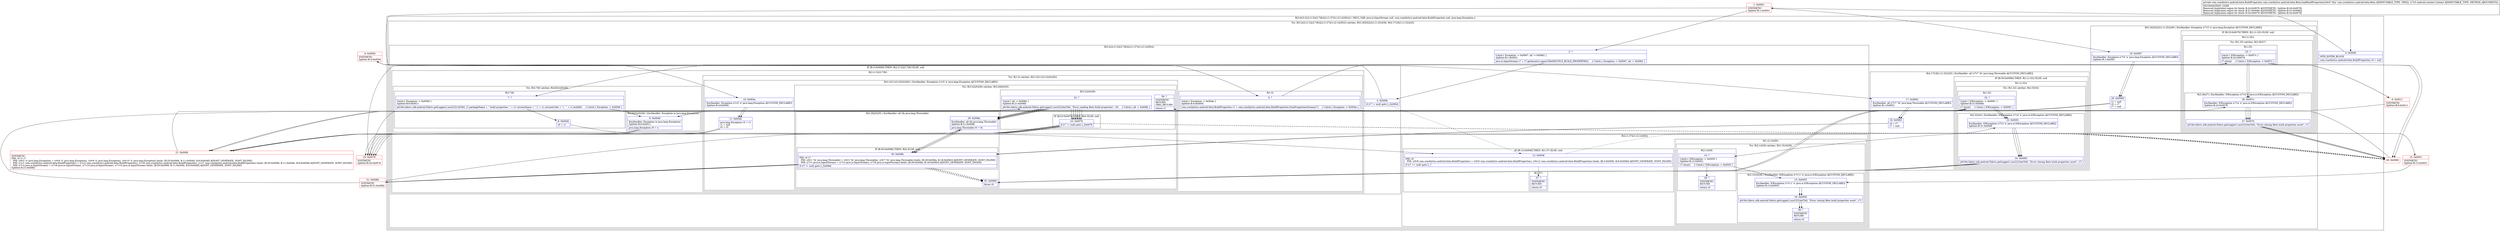 digraph "CFG forcom.crashlytics.android.beta.Beta.loadBuildProperties(Landroid\/content\/Context;)Lcom\/crashlytics\/android\/beta\/BuildProperties;" {
subgraph cluster_Region_1998380938 {
label = "R(2:0|(3:2|(2:(1:5)|(2:7|8))|(2:(1:37)|(1:(2:14|39))))) | DECL_VAR: java.io.InputStream null, com.crashlytics.android.beta.BuildProperties null, java.lang.Exception e\l";
node [shape=record,color=blue];
Node_0 [shape=record,label="{0\:\ 0x0000|MTH_ENTER_BLOCK\l|com.crashlytics.android.beta.BuildProperties r0 = null\l}"];
subgraph cluster_TryCatchRegion_2011442801 {
label = "Try: R(3:2|(2:(1:5)|(2:7|8))|(2:(1:37)|(1:(2:14|39)))) catches: R(5:19|20|22|(1:(1:25))|36), R(4:17|18|(1:(1:32))|35)";
node [shape=record,color=blue];
subgraph cluster_Region_1766877049 {
label = "R(3:2|(2:(1:5)|(2:7|8))|(2:(1:37)|(1:(2:14|39))))";
node [shape=record,color=blue];
Node_2 [shape=record,label="{2\:\ ?|Catch:\{ Exception \-\> 0x0067, all \-\> 0x0062 \}\lSplitter:B:1:0x0001\l|java.io.InputStream r7 = r7.getAssets().open(CRASHLYTICS_BUILD_PROPERTIES)     \/\/ Catch:\{ Exception \-\> 0x0067, all \-\> 0x0062 \}\l}"];
subgraph cluster_IfRegion_1157516530 {
label = "IF [B:3:0x000b] THEN: R(2:(1:5)|(2:7|8)) ELSE: null";
node [shape=record,color=blue];
Node_3 [shape=record,label="{3\:\ 0x000b|if (r7 != null) goto L_0x000d\l}"];
subgraph cluster_Region_1188778697 {
label = "R(2:(1:5)|(2:7|8))";
node [shape=record,color=blue];
subgraph cluster_TryCatchRegion_300500752 {
label = "Try: R(1:5) catches: R(3:10|11|(3:22|(0)|36))";
node [shape=record,color=blue];
subgraph cluster_Region_420003734 {
label = "R(1:5)";
node [shape=record,color=blue];
Node_5 [shape=record,label="{5\:\ ?|Catch:\{ Exception \-\> 0x004a \}\lSplitter:B:4:0x000d\l|com.crashlytics.android.beta.BuildProperties r1 = com.crashlytics.android.beta.BuildProperties.fromPropertiesStream(r7)     \/\/ Catch:\{ Exception \-\> 0x004a \}\l}"];
}
subgraph cluster_Region_1753357159 {
label = "R(3:10|11|(3:22|(0)|36)) | ExcHandler: Exception (r1v5 'e' java.lang.Exception A[CUSTOM_DECLARE])\l";
node [shape=record,color=blue];
Node_10 [shape=record,label="{10\:\ 0x004a|ExcHandler: Exception (r1v5 'e' java.lang.Exception A[CUSTOM_DECLARE])\lSplitter:B:4:0x000d\l}"];
Node_11 [shape=record,label="{11\:\ 0x004b|java.lang.Exception r5 = r1\lr1 = null\lr0 = r5\l}"];
subgraph cluster_TryCatchRegion_1193833722 {
label = "Try: R(3:22|(0)|36) catches: R(3:29|(0)|35)";
node [shape=record,color=blue];
subgraph cluster_Region_1896298801 {
label = "R(3:22|(0)|36)";
node [shape=record,color=blue];
Node_22 [shape=record,label="{22\:\ ?|Catch:\{ all \-\> 0x008a \}\lSplitter:B:21:0x006b\l|p018io.fabric.sdk.android.Fabric.getLogger().mo22224e(TAG, \"Error reading Beta build properties\", r0)     \/\/ Catch:\{ all \-\> 0x008a \}\l}"];
subgraph cluster_IfRegion_1834381506 {
label = "IF [B:23:0x0076] THEN: R(0) ELSE: null";
node [shape=record,color=blue];
Node_23 [shape=record,label="{23\:\ 0x0076|if (r7 != null) goto L_0x0078\l}"];
subgraph cluster_Region_920419263 {
label = "R(0)";
node [shape=record,color=blue];
}
}
Node_36 [shape=record,label="{36\:\ ?|SYNTHETIC\lRETURN\lORIG_RETURN\l|return r1\l}"];
}
subgraph cluster_Region_844580410 {
label = "R(3:29|(0)|35) | ExcHandler: all (th java.lang.Throwable)\l";
node [shape=record,color=blue];
Node_29 [shape=record,label="{29\:\ 0x008a|ExcHandler: all (th java.lang.Throwable)\lSplitter:B:21:0x006b\l|java.lang.Throwable r0 = th\l}"];
subgraph cluster_IfRegion_2052141040 {
label = "IF [B:30:0x008b] THEN: R(0) ELSE: null";
node [shape=record,color=blue];
Node_30 [shape=record,label="{30\:\ 0x008b|PHI: r0 r7 \l  PHI: (r0v1 'th' java.lang.Throwable) = (r0v3 'th' java.lang.Throwable), (r0v7 'th' java.lang.Throwable) binds: [B:29:0x008a, B:18:0x0063] A[DONT_GENERATE, DONT_INLINE]\l  PHI: (r7v1 java.io.InputStream) = (r7v3 java.io.InputStream), (r7v8 java.io.InputStream) binds: [B:29:0x008a, B:18:0x0063] A[DONT_GENERATE, DONT_INLINE]\l|if (r7 != null) goto L_0x008d\l}"];
subgraph cluster_Region_618631192 {
label = "R(0)";
node [shape=record,color=blue];
}
}
Node_35 [shape=record,label="{35\:\ 0x009d|throw r0\l}"];
}
}
}
}
subgraph cluster_TryCatchRegion_1904940735 {
label = "Try: R(2:7|8) catches: R(4:9|22|(0)|36)";
node [shape=record,color=blue];
subgraph cluster_Region_787906597 {
label = "R(2:7|8)";
node [shape=record,color=blue];
Node_7 [shape=record,label="{7\:\ ?|Catch:\{ Exception \-\> 0x0048 \}\lSplitter:B:6:0x0011\l|p018io.fabric.sdk.android.Fabric.getLogger().mo22221d(TAG, r1.packageName + \" build properties: \" + r1.versionName + \" (\" + r1.versionCode + \") \- \" + r1.buildId)     \/\/ Catch:\{ Exception \-\> 0x0048 \}\l}"];
Node_8 [shape=record,label="{8\:\ 0x0046|r0 = r1\l}"];
}
subgraph cluster_Region_559303119 {
label = "R(4:9|22|(0)|36) | ExcHandler: Exception (e java.lang.Exception)\l";
node [shape=record,color=blue];
Node_9 [shape=record,label="{9\:\ 0x0048|ExcHandler: Exception (e java.lang.Exception)\lSplitter:B:6:0x0011\l|java.lang.Exception r0 = e\l}"];
Node_22 [shape=record,label="{22\:\ ?|Catch:\{ all \-\> 0x008a \}\lSplitter:B:21:0x006b\l|p018io.fabric.sdk.android.Fabric.getLogger().mo22224e(TAG, \"Error reading Beta build properties\", r0)     \/\/ Catch:\{ all \-\> 0x008a \}\l}"];
subgraph cluster_IfRegion_2045110306 {
label = "IF [B:23:0x0076] THEN: R(0) ELSE: null";
node [shape=record,color=blue];
Node_23 [shape=record,label="{23\:\ 0x0076|if (r7 != null) goto L_0x0078\l}"];
subgraph cluster_Region_171468353 {
label = "R(0)";
node [shape=record,color=blue];
}
}
Node_36 [shape=record,label="{36\:\ ?|SYNTHETIC\lRETURN\lORIG_RETURN\l|return r1\l}"];
}
}
}
}
subgraph cluster_Region_1388279886 {
label = "R(2:(1:37)|(1:(2:14|39)))";
node [shape=record,color=blue];
subgraph cluster_IfRegion_2074649160 {
label = "IF [B:12:0x004f] THEN: R(1:37) ELSE: null";
node [shape=record,color=blue];
Node_12 [shape=record,label="{12\:\ 0x004f|PHI: r0 \l  PHI: (r0v8 com.crashlytics.android.beta.BuildProperties) = (r0v0 com.crashlytics.android.beta.BuildProperties), (r0v12 com.crashlytics.android.beta.BuildProperties) binds: [B:3:0x000b, B:8:0x0046] A[DONT_GENERATE, DONT_INLINE]\l|if (r7 == null) goto L_?\l}"];
subgraph cluster_Region_494507882 {
label = "R(1:37)";
node [shape=record,color=blue];
Node_37 [shape=record,label="{37\:\ ?|SYNTHETIC\lRETURN\l|return r0\l}"];
}
}
subgraph cluster_Region_760934887 {
label = "R(1:(2:14|39))";
node [shape=record,color=blue];
subgraph cluster_TryCatchRegion_1679396963 {
label = "Try: R(2:14|39) catches: R(3:15|16|38)";
node [shape=record,color=blue];
subgraph cluster_Region_683047045 {
label = "R(2:14|39)";
node [shape=record,color=blue];
Node_14 [shape=record,label="{14\:\ ?|Catch:\{ IOException \-\> 0x0055 \}\lSplitter:B:13:0x0051\l|r7.close()     \/\/ Catch:\{ IOException \-\> 0x0055 \}\l}"];
Node_39 [shape=record,label="{39\:\ ?|SYNTHETIC\lRETURN\l|return r0\l}"];
}
subgraph cluster_Region_960959126 {
label = "R(3:15|16|38) | ExcHandler: IOException (r7v11 'e' java.io.IOException A[CUSTOM_DECLARE])\l";
node [shape=record,color=blue];
Node_15 [shape=record,label="{15\:\ 0x0055|ExcHandler: IOException (r7v11 'e' java.io.IOException A[CUSTOM_DECLARE])\lSplitter:B:13:0x0051\l}"];
Node_16 [shape=record,label="{16\:\ 0x0056|p018io.fabric.sdk.android.Fabric.getLogger().mo22224e(TAG, \"Error closing Beta build properties asset\", r7)\l}"];
Node_38 [shape=record,label="{38\:\ ?|SYNTHETIC\lRETURN\l|return r0\l}"];
}
}
}
}
}
subgraph cluster_Region_589974067 {
label = "R(5:19|20|22|(1:(1:25))|36) | ExcHandler: Exception (r7v5 'e' java.lang.Exception A[CUSTOM_DECLARE])\l";
node [shape=record,color=blue];
Node_19 [shape=record,label="{19\:\ 0x0067|ExcHandler: Exception (r7v5 'e' java.lang.Exception A[CUSTOM_DECLARE])\lSplitter:B:1:0x0001\l}"];
Node_20 [shape=record,label="{20\:\ 0x0068|r1 = null\lr0 = r7\lr7 = null\l}"];
Node_22 [shape=record,label="{22\:\ ?|Catch:\{ all \-\> 0x008a \}\lSplitter:B:21:0x006b\l|p018io.fabric.sdk.android.Fabric.getLogger().mo22224e(TAG, \"Error reading Beta build properties\", r0)     \/\/ Catch:\{ all \-\> 0x008a \}\l}"];
subgraph cluster_IfRegion_1305340326 {
label = "IF [B:23:0x0076] THEN: R(1:(1:25)) ELSE: null";
node [shape=record,color=blue];
Node_23 [shape=record,label="{23\:\ 0x0076|if (r7 != null) goto L_0x0078\l}"];
subgraph cluster_Region_1934207157 {
label = "R(1:(1:25))";
node [shape=record,color=blue];
subgraph cluster_TryCatchRegion_157723378 {
label = "Try: R(1:25) catches: R(2:26|27)";
node [shape=record,color=blue];
subgraph cluster_Region_559200565 {
label = "R(1:25)";
node [shape=record,color=blue];
Node_25 [shape=record,label="{25\:\ ?|Catch:\{ IOException \-\> 0x007c \}\lSplitter:B:24:0x0078\l|r7.close()     \/\/ Catch:\{ IOException \-\> 0x007c \}\l}"];
}
subgraph cluster_Region_58127456 {
label = "R(2:26|27) | ExcHandler: IOException (r7v4 'e' java.io.IOException A[CUSTOM_DECLARE])\l";
node [shape=record,color=blue];
Node_26 [shape=record,label="{26\:\ 0x007c|ExcHandler: IOException (r7v4 'e' java.io.IOException A[CUSTOM_DECLARE])\lSplitter:B:24:0x0078\l}"];
Node_27 [shape=record,label="{27\:\ 0x007d|p018io.fabric.sdk.android.Fabric.getLogger().mo22224e(TAG, \"Error closing Beta build properties asset\", r7)\l}"];
}
}
}
}
Node_36 [shape=record,label="{36\:\ ?|SYNTHETIC\lRETURN\lORIG_RETURN\l|return r1\l}"];
}
subgraph cluster_Region_1924750331 {
label = "R(4:17|18|(1:(1:32))|35) | ExcHandler: all (r7v7 'th' java.lang.Throwable A[CUSTOM_DECLARE])\l";
node [shape=record,color=blue];
Node_17 [shape=record,label="{17\:\ 0x0062|ExcHandler: all (r7v7 'th' java.lang.Throwable A[CUSTOM_DECLARE])\lSplitter:B:1:0x0001\l}"];
Node_18 [shape=record,label="{18\:\ 0x0063|r0 = r7\lr7 = null\l}"];
subgraph cluster_IfRegion_1036318907 {
label = "IF [B:30:0x008b] THEN: R(1:(1:32)) ELSE: null";
node [shape=record,color=blue];
Node_30 [shape=record,label="{30\:\ 0x008b|PHI: r0 r7 \l  PHI: (r0v1 'th' java.lang.Throwable) = (r0v3 'th' java.lang.Throwable), (r0v7 'th' java.lang.Throwable) binds: [B:29:0x008a, B:18:0x0063] A[DONT_GENERATE, DONT_INLINE]\l  PHI: (r7v1 java.io.InputStream) = (r7v3 java.io.InputStream), (r7v8 java.io.InputStream) binds: [B:29:0x008a, B:18:0x0063] A[DONT_GENERATE, DONT_INLINE]\l|if (r7 != null) goto L_0x008d\l}"];
subgraph cluster_Region_30008523 {
label = "R(1:(1:32))";
node [shape=record,color=blue];
subgraph cluster_TryCatchRegion_89159894 {
label = "Try: R(1:32) catches: R(2:33|34)";
node [shape=record,color=blue];
subgraph cluster_Region_825313768 {
label = "R(1:32)";
node [shape=record,color=blue];
Node_32 [shape=record,label="{32\:\ ?|Catch:\{ IOException \-\> 0x0091 \}\lSplitter:B:31:0x008d\l|r7.close()     \/\/ Catch:\{ IOException \-\> 0x0091 \}\l}"];
}
subgraph cluster_Region_732589653 {
label = "R(2:33|34) | ExcHandler: IOException (r7v2 'e' java.io.IOException A[CUSTOM_DECLARE])\l";
node [shape=record,color=blue];
Node_33 [shape=record,label="{33\:\ 0x0091|ExcHandler: IOException (r7v2 'e' java.io.IOException A[CUSTOM_DECLARE])\lSplitter:B:31:0x008d\l}"];
Node_34 [shape=record,label="{34\:\ 0x0092|p018io.fabric.sdk.android.Fabric.getLogger().mo22224e(TAG, \"Error closing Beta build properties asset\", r7)\l}"];
}
}
}
}
Node_35 [shape=record,label="{35\:\ 0x009d|throw r0\l}"];
}
}
}
subgraph cluster_Region_589974067 {
label = "R(5:19|20|22|(1:(1:25))|36) | ExcHandler: Exception (r7v5 'e' java.lang.Exception A[CUSTOM_DECLARE])\l";
node [shape=record,color=blue];
Node_19 [shape=record,label="{19\:\ 0x0067|ExcHandler: Exception (r7v5 'e' java.lang.Exception A[CUSTOM_DECLARE])\lSplitter:B:1:0x0001\l}"];
Node_20 [shape=record,label="{20\:\ 0x0068|r1 = null\lr0 = r7\lr7 = null\l}"];
Node_22 [shape=record,label="{22\:\ ?|Catch:\{ all \-\> 0x008a \}\lSplitter:B:21:0x006b\l|p018io.fabric.sdk.android.Fabric.getLogger().mo22224e(TAG, \"Error reading Beta build properties\", r0)     \/\/ Catch:\{ all \-\> 0x008a \}\l}"];
subgraph cluster_IfRegion_1305340326 {
label = "IF [B:23:0x0076] THEN: R(1:(1:25)) ELSE: null";
node [shape=record,color=blue];
Node_23 [shape=record,label="{23\:\ 0x0076|if (r7 != null) goto L_0x0078\l}"];
subgraph cluster_Region_1934207157 {
label = "R(1:(1:25))";
node [shape=record,color=blue];
subgraph cluster_TryCatchRegion_157723378 {
label = "Try: R(1:25) catches: R(2:26|27)";
node [shape=record,color=blue];
subgraph cluster_Region_559200565 {
label = "R(1:25)";
node [shape=record,color=blue];
Node_25 [shape=record,label="{25\:\ ?|Catch:\{ IOException \-\> 0x007c \}\lSplitter:B:24:0x0078\l|r7.close()     \/\/ Catch:\{ IOException \-\> 0x007c \}\l}"];
}
subgraph cluster_Region_58127456 {
label = "R(2:26|27) | ExcHandler: IOException (r7v4 'e' java.io.IOException A[CUSTOM_DECLARE])\l";
node [shape=record,color=blue];
Node_26 [shape=record,label="{26\:\ 0x007c|ExcHandler: IOException (r7v4 'e' java.io.IOException A[CUSTOM_DECLARE])\lSplitter:B:24:0x0078\l}"];
Node_27 [shape=record,label="{27\:\ 0x007d|p018io.fabric.sdk.android.Fabric.getLogger().mo22224e(TAG, \"Error closing Beta build properties asset\", r7)\l}"];
}
}
}
}
Node_36 [shape=record,label="{36\:\ ?|SYNTHETIC\lRETURN\lORIG_RETURN\l|return r1\l}"];
}
subgraph cluster_Region_1924750331 {
label = "R(4:17|18|(1:(1:32))|35) | ExcHandler: all (r7v7 'th' java.lang.Throwable A[CUSTOM_DECLARE])\l";
node [shape=record,color=blue];
Node_17 [shape=record,label="{17\:\ 0x0062|ExcHandler: all (r7v7 'th' java.lang.Throwable A[CUSTOM_DECLARE])\lSplitter:B:1:0x0001\l}"];
Node_18 [shape=record,label="{18\:\ 0x0063|r0 = r7\lr7 = null\l}"];
subgraph cluster_IfRegion_1036318907 {
label = "IF [B:30:0x008b] THEN: R(1:(1:32)) ELSE: null";
node [shape=record,color=blue];
Node_30 [shape=record,label="{30\:\ 0x008b|PHI: r0 r7 \l  PHI: (r0v1 'th' java.lang.Throwable) = (r0v3 'th' java.lang.Throwable), (r0v7 'th' java.lang.Throwable) binds: [B:29:0x008a, B:18:0x0063] A[DONT_GENERATE, DONT_INLINE]\l  PHI: (r7v1 java.io.InputStream) = (r7v3 java.io.InputStream), (r7v8 java.io.InputStream) binds: [B:29:0x008a, B:18:0x0063] A[DONT_GENERATE, DONT_INLINE]\l|if (r7 != null) goto L_0x008d\l}"];
subgraph cluster_Region_30008523 {
label = "R(1:(1:32))";
node [shape=record,color=blue];
subgraph cluster_TryCatchRegion_89159894 {
label = "Try: R(1:32) catches: R(2:33|34)";
node [shape=record,color=blue];
subgraph cluster_Region_825313768 {
label = "R(1:32)";
node [shape=record,color=blue];
Node_32 [shape=record,label="{32\:\ ?|Catch:\{ IOException \-\> 0x0091 \}\lSplitter:B:31:0x008d\l|r7.close()     \/\/ Catch:\{ IOException \-\> 0x0091 \}\l}"];
}
subgraph cluster_Region_732589653 {
label = "R(2:33|34) | ExcHandler: IOException (r7v2 'e' java.io.IOException A[CUSTOM_DECLARE])\l";
node [shape=record,color=blue];
Node_33 [shape=record,label="{33\:\ 0x0091|ExcHandler: IOException (r7v2 'e' java.io.IOException A[CUSTOM_DECLARE])\lSplitter:B:31:0x008d\l}"];
Node_34 [shape=record,label="{34\:\ 0x0092|p018io.fabric.sdk.android.Fabric.getLogger().mo22224e(TAG, \"Error closing Beta build properties asset\", r7)\l}"];
}
}
}
}
Node_35 [shape=record,label="{35\:\ 0x009d|throw r0\l}"];
}
subgraph cluster_Region_1753357159 {
label = "R(3:10|11|(3:22|(0)|36)) | ExcHandler: Exception (r1v5 'e' java.lang.Exception A[CUSTOM_DECLARE])\l";
node [shape=record,color=blue];
Node_10 [shape=record,label="{10\:\ 0x004a|ExcHandler: Exception (r1v5 'e' java.lang.Exception A[CUSTOM_DECLARE])\lSplitter:B:4:0x000d\l}"];
Node_11 [shape=record,label="{11\:\ 0x004b|java.lang.Exception r5 = r1\lr1 = null\lr0 = r5\l}"];
subgraph cluster_TryCatchRegion_1193833722 {
label = "Try: R(3:22|(0)|36) catches: R(3:29|(0)|35)";
node [shape=record,color=blue];
subgraph cluster_Region_1896298801 {
label = "R(3:22|(0)|36)";
node [shape=record,color=blue];
Node_22 [shape=record,label="{22\:\ ?|Catch:\{ all \-\> 0x008a \}\lSplitter:B:21:0x006b\l|p018io.fabric.sdk.android.Fabric.getLogger().mo22224e(TAG, \"Error reading Beta build properties\", r0)     \/\/ Catch:\{ all \-\> 0x008a \}\l}"];
subgraph cluster_IfRegion_1834381506 {
label = "IF [B:23:0x0076] THEN: R(0) ELSE: null";
node [shape=record,color=blue];
Node_23 [shape=record,label="{23\:\ 0x0076|if (r7 != null) goto L_0x0078\l}"];
subgraph cluster_Region_920419263 {
label = "R(0)";
node [shape=record,color=blue];
}
}
Node_36 [shape=record,label="{36\:\ ?|SYNTHETIC\lRETURN\lORIG_RETURN\l|return r1\l}"];
}
subgraph cluster_Region_844580410 {
label = "R(3:29|(0)|35) | ExcHandler: all (th java.lang.Throwable)\l";
node [shape=record,color=blue];
Node_29 [shape=record,label="{29\:\ 0x008a|ExcHandler: all (th java.lang.Throwable)\lSplitter:B:21:0x006b\l|java.lang.Throwable r0 = th\l}"];
subgraph cluster_IfRegion_2052141040 {
label = "IF [B:30:0x008b] THEN: R(0) ELSE: null";
node [shape=record,color=blue];
Node_30 [shape=record,label="{30\:\ 0x008b|PHI: r0 r7 \l  PHI: (r0v1 'th' java.lang.Throwable) = (r0v3 'th' java.lang.Throwable), (r0v7 'th' java.lang.Throwable) binds: [B:29:0x008a, B:18:0x0063] A[DONT_GENERATE, DONT_INLINE]\l  PHI: (r7v1 java.io.InputStream) = (r7v3 java.io.InputStream), (r7v8 java.io.InputStream) binds: [B:29:0x008a, B:18:0x0063] A[DONT_GENERATE, DONT_INLINE]\l|if (r7 != null) goto L_0x008d\l}"];
subgraph cluster_Region_618631192 {
label = "R(0)";
node [shape=record,color=blue];
}
}
Node_35 [shape=record,label="{35\:\ 0x009d|throw r0\l}"];
}
}
}
subgraph cluster_Region_844580410 {
label = "R(3:29|(0)|35) | ExcHandler: all (th java.lang.Throwable)\l";
node [shape=record,color=blue];
Node_29 [shape=record,label="{29\:\ 0x008a|ExcHandler: all (th java.lang.Throwable)\lSplitter:B:21:0x006b\l|java.lang.Throwable r0 = th\l}"];
subgraph cluster_IfRegion_2052141040 {
label = "IF [B:30:0x008b] THEN: R(0) ELSE: null";
node [shape=record,color=blue];
Node_30 [shape=record,label="{30\:\ 0x008b|PHI: r0 r7 \l  PHI: (r0v1 'th' java.lang.Throwable) = (r0v3 'th' java.lang.Throwable), (r0v7 'th' java.lang.Throwable) binds: [B:29:0x008a, B:18:0x0063] A[DONT_GENERATE, DONT_INLINE]\l  PHI: (r7v1 java.io.InputStream) = (r7v3 java.io.InputStream), (r7v8 java.io.InputStream) binds: [B:29:0x008a, B:18:0x0063] A[DONT_GENERATE, DONT_INLINE]\l|if (r7 != null) goto L_0x008d\l}"];
subgraph cluster_Region_618631192 {
label = "R(0)";
node [shape=record,color=blue];
}
}
Node_35 [shape=record,label="{35\:\ 0x009d|throw r0\l}"];
}
subgraph cluster_Region_559303119 {
label = "R(4:9|22|(0)|36) | ExcHandler: Exception (e java.lang.Exception)\l";
node [shape=record,color=blue];
Node_9 [shape=record,label="{9\:\ 0x0048|ExcHandler: Exception (e java.lang.Exception)\lSplitter:B:6:0x0011\l|java.lang.Exception r0 = e\l}"];
Node_22 [shape=record,label="{22\:\ ?|Catch:\{ all \-\> 0x008a \}\lSplitter:B:21:0x006b\l|p018io.fabric.sdk.android.Fabric.getLogger().mo22224e(TAG, \"Error reading Beta build properties\", r0)     \/\/ Catch:\{ all \-\> 0x008a \}\l}"];
subgraph cluster_IfRegion_2045110306 {
label = "IF [B:23:0x0076] THEN: R(0) ELSE: null";
node [shape=record,color=blue];
Node_23 [shape=record,label="{23\:\ 0x0076|if (r7 != null) goto L_0x0078\l}"];
subgraph cluster_Region_171468353 {
label = "R(0)";
node [shape=record,color=blue];
}
}
Node_36 [shape=record,label="{36\:\ ?|SYNTHETIC\lRETURN\lORIG_RETURN\l|return r1\l}"];
}
subgraph cluster_Region_960959126 {
label = "R(3:15|16|38) | ExcHandler: IOException (r7v11 'e' java.io.IOException A[CUSTOM_DECLARE])\l";
node [shape=record,color=blue];
Node_15 [shape=record,label="{15\:\ 0x0055|ExcHandler: IOException (r7v11 'e' java.io.IOException A[CUSTOM_DECLARE])\lSplitter:B:13:0x0051\l}"];
Node_16 [shape=record,label="{16\:\ 0x0056|p018io.fabric.sdk.android.Fabric.getLogger().mo22224e(TAG, \"Error closing Beta build properties asset\", r7)\l}"];
Node_38 [shape=record,label="{38\:\ ?|SYNTHETIC\lRETURN\l|return r0\l}"];
}
subgraph cluster_Region_58127456 {
label = "R(2:26|27) | ExcHandler: IOException (r7v4 'e' java.io.IOException A[CUSTOM_DECLARE])\l";
node [shape=record,color=blue];
Node_26 [shape=record,label="{26\:\ 0x007c|ExcHandler: IOException (r7v4 'e' java.io.IOException A[CUSTOM_DECLARE])\lSplitter:B:24:0x0078\l}"];
Node_27 [shape=record,label="{27\:\ 0x007d|p018io.fabric.sdk.android.Fabric.getLogger().mo22224e(TAG, \"Error closing Beta build properties asset\", r7)\l}"];
}
subgraph cluster_Region_732589653 {
label = "R(2:33|34) | ExcHandler: IOException (r7v2 'e' java.io.IOException A[CUSTOM_DECLARE])\l";
node [shape=record,color=blue];
Node_33 [shape=record,label="{33\:\ 0x0091|ExcHandler: IOException (r7v2 'e' java.io.IOException A[CUSTOM_DECLARE])\lSplitter:B:31:0x008d\l}"];
Node_34 [shape=record,label="{34\:\ 0x0092|p018io.fabric.sdk.android.Fabric.getLogger().mo22224e(TAG, \"Error closing Beta build properties asset\", r7)\l}"];
}
Node_1 [shape=record,color=red,label="{1\:\ 0x0001|SYNTHETIC\lSplitter:B:1:0x0001\l}"];
Node_4 [shape=record,color=red,label="{4\:\ 0x000d|SYNTHETIC\lSplitter:B:4:0x000d\l}"];
Node_6 [shape=record,color=red,label="{6\:\ 0x0011|SYNTHETIC\lSplitter:B:6:0x0011\l}"];
Node_13 [shape=record,color=red,label="{13\:\ 0x0051|SYNTHETIC\lSplitter:B:13:0x0051\l}"];
Node_21 [shape=record,color=red,label="{21\:\ 0x006b|SYNTHETIC\lPHI: r0 r1 r7 \l  PHI: (r0v2 'e' java.lang.Exception) = (r0v6 'e' java.lang.Exception), (r0v9 'e' java.lang.Exception), (r0v10 'e' java.lang.Exception) binds: [B:20:0x0068, B:11:0x004b, B:9:0x0048] A[DONT_GENERATE, DONT_INLINE]\l  PHI: (r1v1 com.crashlytics.android.beta.BuildProperties) = (r1v2 com.crashlytics.android.beta.BuildProperties), (r1v6 com.crashlytics.android.beta.BuildProperties), (r1v7 com.crashlytics.android.beta.BuildProperties) binds: [B:20:0x0068, B:11:0x004b, B:9:0x0048] A[DONT_GENERATE, DONT_INLINE]\l  PHI: (r7v3 java.io.InputStream) = (r7v6 java.io.InputStream), (r7v10 java.io.InputStream), (r7v10 java.io.InputStream) binds: [B:20:0x0068, B:11:0x004b, B:9:0x0048] A[DONT_GENERATE, DONT_INLINE]\lSplitter:B:21:0x006b\l}"];
Node_24 [shape=record,color=red,label="{24\:\ 0x0078|SYNTHETIC\lSplitter:B:24:0x0078\l}"];
Node_28 [shape=record,color=red,label="{28\:\ 0x0088}"];
Node_31 [shape=record,color=red,label="{31\:\ 0x008d|SYNTHETIC\lSplitter:B:31:0x008d\l}"];
MethodNode[shape=record,label="{private com.crashlytics.android.beta.BuildProperties com.crashlytics.android.beta.Beta.loadBuildProperties((r6v0 'this' com.crashlytics.android.beta.Beta A[IMMUTABLE_TYPE, THIS]), (r7v0 android.content.Context A[IMMUTABLE_TYPE, METHOD_ARGUMENT]))  | INCONSISTENT_CODE\lRemoved duplicated region for block: B:24:0x0078 A[SYNTHETIC, Splitter:B:24:0x0078]\lRemoved duplicated region for block: B:31:0x008d A[SYNTHETIC, Splitter:B:31:0x008d]\lRemoved duplicated region for block: B:24:0x0078 A[SYNTHETIC, Splitter:B:24:0x0078]\l}"];
MethodNode -> Node_0;
Node_0 -> Node_1;
Node_2 -> Node_3;
Node_3 -> Node_4;
Node_3 -> Node_12[style=dashed];
Node_5 -> Node_6;
Node_10 -> Node_11;
Node_11 -> Node_21;
Node_22 -> Node_23;
Node_22 -> Node_29;
Node_23 -> Node_24;
Node_23 -> Node_28[style=dashed];
Node_29 -> Node_30;
Node_30 -> Node_31;
Node_30 -> Node_35[style=dashed];
Node_7 -> Node_8;
Node_7 -> Node_9;
Node_8 -> Node_12;
Node_9 -> Node_21;
Node_22 -> Node_23;
Node_22 -> Node_29;
Node_23 -> Node_24;
Node_23 -> Node_28[style=dashed];
Node_12 -> Node_13[style=dashed];
Node_12 -> Node_37;
Node_14 -> Node_15;
Node_14 -> Node_39;
Node_15 -> Node_16;
Node_16 -> Node_38;
Node_19 -> Node_20;
Node_20 -> Node_21;
Node_22 -> Node_23;
Node_22 -> Node_29;
Node_23 -> Node_24;
Node_23 -> Node_28[style=dashed];
Node_25 -> Node_26;
Node_25 -> Node_28;
Node_26 -> Node_27;
Node_27 -> Node_28;
Node_17 -> Node_18;
Node_18 -> Node_30;
Node_30 -> Node_31;
Node_30 -> Node_35[style=dashed];
Node_32 -> Node_33;
Node_32 -> Node_35;
Node_33 -> Node_34;
Node_34 -> Node_35;
Node_19 -> Node_20;
Node_20 -> Node_21;
Node_22 -> Node_23;
Node_22 -> Node_29;
Node_23 -> Node_24;
Node_23 -> Node_28[style=dashed];
Node_25 -> Node_26;
Node_25 -> Node_28;
Node_26 -> Node_27;
Node_27 -> Node_28;
Node_17 -> Node_18;
Node_18 -> Node_30;
Node_30 -> Node_31;
Node_30 -> Node_35[style=dashed];
Node_32 -> Node_33;
Node_32 -> Node_35;
Node_33 -> Node_34;
Node_34 -> Node_35;
Node_10 -> Node_11;
Node_11 -> Node_21;
Node_22 -> Node_23;
Node_22 -> Node_29;
Node_23 -> Node_24;
Node_23 -> Node_28[style=dashed];
Node_29 -> Node_30;
Node_30 -> Node_31;
Node_30 -> Node_35[style=dashed];
Node_29 -> Node_30;
Node_30 -> Node_31;
Node_30 -> Node_35[style=dashed];
Node_9 -> Node_21;
Node_22 -> Node_23;
Node_22 -> Node_29;
Node_23 -> Node_24;
Node_23 -> Node_28[style=dashed];
Node_15 -> Node_16;
Node_16 -> Node_38;
Node_26 -> Node_27;
Node_27 -> Node_28;
Node_33 -> Node_34;
Node_34 -> Node_35;
Node_1 -> Node_2;
Node_1 -> Node_19;
Node_1 -> Node_17;
Node_4 -> Node_5;
Node_4 -> Node_10;
Node_6 -> Node_7;
Node_6 -> Node_9;
Node_13 -> Node_14;
Node_13 -> Node_15;
Node_21 -> Node_22;
Node_21 -> Node_29;
Node_24 -> Node_25;
Node_24 -> Node_26;
Node_28 -> Node_36;
Node_31 -> Node_32;
Node_31 -> Node_33;
}

